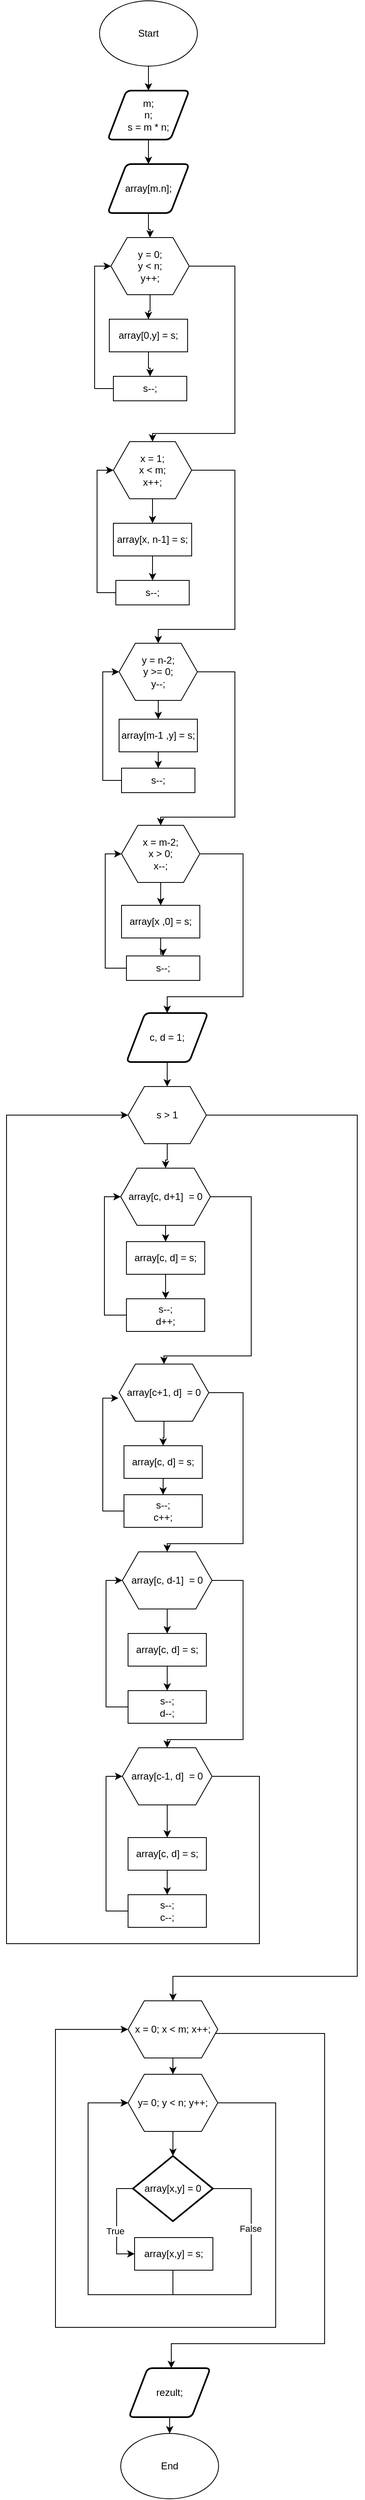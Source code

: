 <mxfile version="16.0.2" type="device"><diagram id="zBeVv56XKea4mfK4LJn8" name="Страница 1"><mxGraphModel dx="989" dy="618" grid="1" gridSize="10" guides="1" tooltips="1" connect="1" arrows="1" fold="1" page="1" pageScale="1" pageWidth="2339" pageHeight="3300" math="0" shadow="0"><root><mxCell id="0"/><mxCell id="1" parent="0"/><mxCell id="jhw0ux8r_LFjm045ebDw-12" value="" style="edgeStyle=orthogonalEdgeStyle;rounded=0;orthogonalLoop=1;jettySize=auto;html=1;" edge="1" parent="1" source="jhw0ux8r_LFjm045ebDw-1" target="jhw0ux8r_LFjm045ebDw-2"><mxGeometry relative="1" as="geometry"/></mxCell><mxCell id="jhw0ux8r_LFjm045ebDw-1" value="Start" style="ellipse;whiteSpace=wrap;html=1;" vertex="1" parent="1"><mxGeometry x="354" y="40" width="120" height="80" as="geometry"/></mxCell><mxCell id="jhw0ux8r_LFjm045ebDw-13" value="" style="edgeStyle=orthogonalEdgeStyle;rounded=0;orthogonalLoop=1;jettySize=auto;html=1;" edge="1" parent="1" source="jhw0ux8r_LFjm045ebDw-2" target="jhw0ux8r_LFjm045ebDw-4"><mxGeometry relative="1" as="geometry"/></mxCell><mxCell id="jhw0ux8r_LFjm045ebDw-2" value="m;&lt;br&gt;n;&lt;br&gt;s = m * n;" style="shape=parallelogram;html=1;strokeWidth=2;perimeter=parallelogramPerimeter;whiteSpace=wrap;rounded=1;arcSize=12;size=0.23;" vertex="1" parent="1"><mxGeometry x="364" y="150" width="100" height="60" as="geometry"/></mxCell><mxCell id="jhw0ux8r_LFjm045ebDw-14" value="" style="edgeStyle=orthogonalEdgeStyle;rounded=0;orthogonalLoop=1;jettySize=auto;html=1;" edge="1" parent="1" source="jhw0ux8r_LFjm045ebDw-4" target="jhw0ux8r_LFjm045ebDw-7"><mxGeometry relative="1" as="geometry"/></mxCell><mxCell id="jhw0ux8r_LFjm045ebDw-4" value="array[m.n];" style="shape=parallelogram;html=1;strokeWidth=2;perimeter=parallelogramPerimeter;whiteSpace=wrap;rounded=1;arcSize=12;size=0.23;" vertex="1" parent="1"><mxGeometry x="364" y="240" width="100" height="60" as="geometry"/></mxCell><mxCell id="jhw0ux8r_LFjm045ebDw-19" value="" style="edgeStyle=orthogonalEdgeStyle;rounded=0;orthogonalLoop=1;jettySize=auto;html=1;" edge="1" parent="1" source="jhw0ux8r_LFjm045ebDw-7" target="jhw0ux8r_LFjm045ebDw-10"><mxGeometry relative="1" as="geometry"/></mxCell><mxCell id="jhw0ux8r_LFjm045ebDw-23" style="edgeStyle=orthogonalEdgeStyle;rounded=0;orthogonalLoop=1;jettySize=auto;html=1;" edge="1" parent="1" source="jhw0ux8r_LFjm045ebDw-7" target="jhw0ux8r_LFjm045ebDw-22"><mxGeometry relative="1" as="geometry"><Array as="points"><mxPoint x="520" y="365"/><mxPoint x="520" y="570"/><mxPoint x="419" y="570"/></Array></mxGeometry></mxCell><mxCell id="jhw0ux8r_LFjm045ebDw-7" value="y = 0;&lt;br&gt;y &amp;lt; n;&lt;br&gt;y++;" style="shape=hexagon;perimeter=hexagonPerimeter2;whiteSpace=wrap;html=1;fixedSize=1;" vertex="1" parent="1"><mxGeometry x="368" y="330" width="96" height="70" as="geometry"/></mxCell><mxCell id="jhw0ux8r_LFjm045ebDw-20" value="" style="edgeStyle=orthogonalEdgeStyle;rounded=0;orthogonalLoop=1;jettySize=auto;html=1;" edge="1" parent="1" source="jhw0ux8r_LFjm045ebDw-10" target="jhw0ux8r_LFjm045ebDw-11"><mxGeometry relative="1" as="geometry"/></mxCell><mxCell id="jhw0ux8r_LFjm045ebDw-10" value="array[0,y] = s;" style="rounded=0;whiteSpace=wrap;html=1;" vertex="1" parent="1"><mxGeometry x="366" y="430" width="96" height="40" as="geometry"/></mxCell><mxCell id="jhw0ux8r_LFjm045ebDw-21" style="edgeStyle=orthogonalEdgeStyle;rounded=0;orthogonalLoop=1;jettySize=auto;html=1;entryX=0;entryY=0.5;entryDx=0;entryDy=0;" edge="1" parent="1" source="jhw0ux8r_LFjm045ebDw-11" target="jhw0ux8r_LFjm045ebDw-7"><mxGeometry relative="1" as="geometry"><Array as="points"><mxPoint x="348" y="515"/><mxPoint x="348" y="365"/></Array></mxGeometry></mxCell><mxCell id="jhw0ux8r_LFjm045ebDw-11" value="s--;" style="rounded=0;whiteSpace=wrap;html=1;" vertex="1" parent="1"><mxGeometry x="371" y="500" width="90" height="30" as="geometry"/></mxCell><mxCell id="jhw0ux8r_LFjm045ebDw-28" value="" style="edgeStyle=orthogonalEdgeStyle;rounded=0;orthogonalLoop=1;jettySize=auto;html=1;" edge="1" parent="1" source="jhw0ux8r_LFjm045ebDw-22" target="jhw0ux8r_LFjm045ebDw-24"><mxGeometry relative="1" as="geometry"/></mxCell><mxCell id="jhw0ux8r_LFjm045ebDw-32" style="edgeStyle=orthogonalEdgeStyle;rounded=0;orthogonalLoop=1;jettySize=auto;html=1;" edge="1" parent="1" source="jhw0ux8r_LFjm045ebDw-22" target="jhw0ux8r_LFjm045ebDw-31"><mxGeometry relative="1" as="geometry"><Array as="points"><mxPoint x="520" y="615"/><mxPoint x="520" y="810"/><mxPoint x="426" y="810"/></Array></mxGeometry></mxCell><mxCell id="jhw0ux8r_LFjm045ebDw-22" value="x = 1;&lt;br&gt;x &amp;lt; m;&lt;br&gt;x++;" style="shape=hexagon;perimeter=hexagonPerimeter2;whiteSpace=wrap;html=1;fixedSize=1;" vertex="1" parent="1"><mxGeometry x="371" y="580" width="96" height="70" as="geometry"/></mxCell><mxCell id="jhw0ux8r_LFjm045ebDw-29" value="" style="edgeStyle=orthogonalEdgeStyle;rounded=0;orthogonalLoop=1;jettySize=auto;html=1;" edge="1" parent="1" source="jhw0ux8r_LFjm045ebDw-24" target="jhw0ux8r_LFjm045ebDw-25"><mxGeometry relative="1" as="geometry"/></mxCell><mxCell id="jhw0ux8r_LFjm045ebDw-24" value="array[x, n-1] = s;" style="rounded=0;whiteSpace=wrap;html=1;" vertex="1" parent="1"><mxGeometry x="371" y="680" width="96" height="40" as="geometry"/></mxCell><mxCell id="jhw0ux8r_LFjm045ebDw-30" style="edgeStyle=orthogonalEdgeStyle;rounded=0;orthogonalLoop=1;jettySize=auto;html=1;entryX=0;entryY=0.5;entryDx=0;entryDy=0;" edge="1" parent="1" source="jhw0ux8r_LFjm045ebDw-25" target="jhw0ux8r_LFjm045ebDw-22"><mxGeometry relative="1" as="geometry"><Array as="points"><mxPoint x="351" y="765"/><mxPoint x="351" y="615"/></Array></mxGeometry></mxCell><mxCell id="jhw0ux8r_LFjm045ebDw-25" value="s--;" style="rounded=0;whiteSpace=wrap;html=1;" vertex="1" parent="1"><mxGeometry x="374" y="750" width="90" height="30" as="geometry"/></mxCell><mxCell id="jhw0ux8r_LFjm045ebDw-37" value="" style="edgeStyle=orthogonalEdgeStyle;rounded=0;orthogonalLoop=1;jettySize=auto;html=1;" edge="1" parent="1" source="jhw0ux8r_LFjm045ebDw-31" target="jhw0ux8r_LFjm045ebDw-33"><mxGeometry relative="1" as="geometry"/></mxCell><mxCell id="jhw0ux8r_LFjm045ebDw-41" style="edgeStyle=orthogonalEdgeStyle;rounded=0;orthogonalLoop=1;jettySize=auto;html=1;entryX=0.5;entryY=0;entryDx=0;entryDy=0;" edge="1" parent="1" source="jhw0ux8r_LFjm045ebDw-31" target="jhw0ux8r_LFjm045ebDw-40"><mxGeometry relative="1" as="geometry"><Array as="points"><mxPoint x="520" y="862"/><mxPoint x="520" y="1040"/></Array></mxGeometry></mxCell><mxCell id="jhw0ux8r_LFjm045ebDw-31" value="y = n-2;&lt;br&gt;y &amp;gt;= 0;&lt;br&gt;y--;" style="shape=hexagon;perimeter=hexagonPerimeter2;whiteSpace=wrap;html=1;fixedSize=1;" vertex="1" parent="1"><mxGeometry x="378" y="827" width="96" height="70" as="geometry"/></mxCell><mxCell id="jhw0ux8r_LFjm045ebDw-38" value="" style="edgeStyle=orthogonalEdgeStyle;rounded=0;orthogonalLoop=1;jettySize=auto;html=1;" edge="1" parent="1" source="jhw0ux8r_LFjm045ebDw-33" target="jhw0ux8r_LFjm045ebDw-34"><mxGeometry relative="1" as="geometry"/></mxCell><mxCell id="jhw0ux8r_LFjm045ebDw-33" value="array[m-1 ,y] = s;" style="rounded=0;whiteSpace=wrap;html=1;" vertex="1" parent="1"><mxGeometry x="378" y="920" width="96" height="40" as="geometry"/></mxCell><mxCell id="jhw0ux8r_LFjm045ebDw-39" style="edgeStyle=orthogonalEdgeStyle;rounded=0;orthogonalLoop=1;jettySize=auto;html=1;entryX=0;entryY=0.5;entryDx=0;entryDy=0;" edge="1" parent="1" source="jhw0ux8r_LFjm045ebDw-34" target="jhw0ux8r_LFjm045ebDw-31"><mxGeometry relative="1" as="geometry"><Array as="points"><mxPoint x="358" y="995"/><mxPoint x="358" y="862"/></Array></mxGeometry></mxCell><mxCell id="jhw0ux8r_LFjm045ebDw-34" value="s--;" style="rounded=0;whiteSpace=wrap;html=1;" vertex="1" parent="1"><mxGeometry x="381" y="980" width="90" height="30" as="geometry"/></mxCell><mxCell id="jhw0ux8r_LFjm045ebDw-44" value="" style="edgeStyle=orthogonalEdgeStyle;rounded=0;orthogonalLoop=1;jettySize=auto;html=1;" edge="1" parent="1" source="jhw0ux8r_LFjm045ebDw-40" target="jhw0ux8r_LFjm045ebDw-42"><mxGeometry relative="1" as="geometry"/></mxCell><mxCell id="jhw0ux8r_LFjm045ebDw-47" style="edgeStyle=orthogonalEdgeStyle;rounded=0;orthogonalLoop=1;jettySize=auto;html=1;" edge="1" parent="1" source="jhw0ux8r_LFjm045ebDw-40" target="jhw0ux8r_LFjm045ebDw-48"><mxGeometry relative="1" as="geometry"><mxPoint x="549.2" y="1230.4" as="targetPoint"/><Array as="points"><mxPoint x="530" y="1085"/><mxPoint x="530" y="1260"/><mxPoint x="437" y="1260"/></Array></mxGeometry></mxCell><mxCell id="jhw0ux8r_LFjm045ebDw-40" value="x = m-2;&lt;br&gt;x &amp;gt; 0;&lt;br&gt;x--;" style="shape=hexagon;perimeter=hexagonPerimeter2;whiteSpace=wrap;html=1;fixedSize=1;" vertex="1" parent="1"><mxGeometry x="381" y="1050" width="96" height="70" as="geometry"/></mxCell><mxCell id="jhw0ux8r_LFjm045ebDw-45" value="" style="edgeStyle=orthogonalEdgeStyle;rounded=0;orthogonalLoop=1;jettySize=auto;html=1;" edge="1" parent="1" source="jhw0ux8r_LFjm045ebDw-42" target="jhw0ux8r_LFjm045ebDw-43"><mxGeometry relative="1" as="geometry"/></mxCell><mxCell id="jhw0ux8r_LFjm045ebDw-42" value="array[x ,0] = s;" style="rounded=0;whiteSpace=wrap;html=1;" vertex="1" parent="1"><mxGeometry x="381" y="1148" width="96" height="40" as="geometry"/></mxCell><mxCell id="jhw0ux8r_LFjm045ebDw-46" style="edgeStyle=orthogonalEdgeStyle;rounded=0;orthogonalLoop=1;jettySize=auto;html=1;entryX=0;entryY=0.5;entryDx=0;entryDy=0;" edge="1" parent="1" source="jhw0ux8r_LFjm045ebDw-43" target="jhw0ux8r_LFjm045ebDw-40"><mxGeometry relative="1" as="geometry"><Array as="points"><mxPoint x="361" y="1225"/><mxPoint x="361" y="1085"/></Array></mxGeometry></mxCell><mxCell id="jhw0ux8r_LFjm045ebDw-43" value="s--;" style="rounded=0;whiteSpace=wrap;html=1;" vertex="1" parent="1"><mxGeometry x="387" y="1210" width="90" height="30" as="geometry"/></mxCell><mxCell id="jhw0ux8r_LFjm045ebDw-51" style="edgeStyle=orthogonalEdgeStyle;rounded=0;orthogonalLoop=1;jettySize=auto;html=1;" edge="1" parent="1" source="jhw0ux8r_LFjm045ebDw-48" target="jhw0ux8r_LFjm045ebDw-50"><mxGeometry relative="1" as="geometry"/></mxCell><mxCell id="jhw0ux8r_LFjm045ebDw-48" value="c, d = 1;" style="shape=parallelogram;html=1;strokeWidth=2;perimeter=parallelogramPerimeter;whiteSpace=wrap;rounded=1;arcSize=12;size=0.23;" vertex="1" parent="1"><mxGeometry x="387" y="1280" width="100" height="60" as="geometry"/></mxCell><mxCell id="jhw0ux8r_LFjm045ebDw-52" style="edgeStyle=orthogonalEdgeStyle;rounded=0;orthogonalLoop=1;jettySize=auto;html=1;" edge="1" parent="1" source="jhw0ux8r_LFjm045ebDw-50" target="jhw0ux8r_LFjm045ebDw-93"><mxGeometry relative="1" as="geometry"><mxPoint x="730" y="1405" as="targetPoint"/><Array as="points"><mxPoint x="670" y="1405"/><mxPoint x="670" y="2460"/><mxPoint x="444" y="2460"/></Array></mxGeometry></mxCell><mxCell id="jhw0ux8r_LFjm045ebDw-62" value="" style="edgeStyle=orthogonalEdgeStyle;rounded=0;orthogonalLoop=1;jettySize=auto;html=1;" edge="1" parent="1" source="jhw0ux8r_LFjm045ebDw-50" target="jhw0ux8r_LFjm045ebDw-53"><mxGeometry relative="1" as="geometry"/></mxCell><mxCell id="jhw0ux8r_LFjm045ebDw-50" value="s &amp;gt; 1" style="shape=hexagon;perimeter=hexagonPerimeter2;whiteSpace=wrap;html=1;fixedSize=1;" vertex="1" parent="1"><mxGeometry x="389" y="1370" width="96" height="70" as="geometry"/></mxCell><mxCell id="jhw0ux8r_LFjm045ebDw-60" value="" style="edgeStyle=orthogonalEdgeStyle;rounded=0;orthogonalLoop=1;jettySize=auto;html=1;" edge="1" parent="1" source="jhw0ux8r_LFjm045ebDw-53" target="jhw0ux8r_LFjm045ebDw-56"><mxGeometry relative="1" as="geometry"/></mxCell><mxCell id="jhw0ux8r_LFjm045ebDw-67" style="edgeStyle=orthogonalEdgeStyle;rounded=0;orthogonalLoop=1;jettySize=auto;html=1;entryX=0.5;entryY=0;entryDx=0;entryDy=0;" edge="1" parent="1" source="jhw0ux8r_LFjm045ebDw-53" target="jhw0ux8r_LFjm045ebDw-66"><mxGeometry relative="1" as="geometry"><Array as="points"><mxPoint x="540" y="1505"/><mxPoint x="540" y="1700"/></Array></mxGeometry></mxCell><mxCell id="jhw0ux8r_LFjm045ebDw-53" value="array[c, d+1]&amp;nbsp; = 0" style="shape=hexagon;perimeter=hexagonPerimeter2;whiteSpace=wrap;html=1;fixedSize=1;" vertex="1" parent="1"><mxGeometry x="380" y="1470" width="110" height="70" as="geometry"/></mxCell><mxCell id="jhw0ux8r_LFjm045ebDw-61" value="" style="edgeStyle=orthogonalEdgeStyle;rounded=0;orthogonalLoop=1;jettySize=auto;html=1;" edge="1" parent="1" source="jhw0ux8r_LFjm045ebDw-56" target="jhw0ux8r_LFjm045ebDw-57"><mxGeometry relative="1" as="geometry"/></mxCell><mxCell id="jhw0ux8r_LFjm045ebDw-56" value="array[c, d] = s;" style="rounded=0;whiteSpace=wrap;html=1;" vertex="1" parent="1"><mxGeometry x="387" y="1560" width="96" height="40" as="geometry"/></mxCell><mxCell id="jhw0ux8r_LFjm045ebDw-63" style="edgeStyle=orthogonalEdgeStyle;rounded=0;orthogonalLoop=1;jettySize=auto;html=1;entryX=0;entryY=0.5;entryDx=0;entryDy=0;" edge="1" parent="1" source="jhw0ux8r_LFjm045ebDw-57" target="jhw0ux8r_LFjm045ebDw-53"><mxGeometry relative="1" as="geometry"><Array as="points"><mxPoint x="360" y="1650"/><mxPoint x="360" y="1505"/></Array></mxGeometry></mxCell><mxCell id="jhw0ux8r_LFjm045ebDw-57" value="s--;&lt;br&gt;d++;" style="rounded=0;whiteSpace=wrap;html=1;" vertex="1" parent="1"><mxGeometry x="387" y="1630" width="96" height="40" as="geometry"/></mxCell><mxCell id="jhw0ux8r_LFjm045ebDw-71" value="" style="edgeStyle=orthogonalEdgeStyle;rounded=0;orthogonalLoop=1;jettySize=auto;html=1;" edge="1" parent="1" source="jhw0ux8r_LFjm045ebDw-66" target="jhw0ux8r_LFjm045ebDw-68"><mxGeometry relative="1" as="geometry"/></mxCell><mxCell id="jhw0ux8r_LFjm045ebDw-75" style="edgeStyle=orthogonalEdgeStyle;rounded=0;orthogonalLoop=1;jettySize=auto;html=1;" edge="1" parent="1" source="jhw0ux8r_LFjm045ebDw-66" target="jhw0ux8r_LFjm045ebDw-74"><mxGeometry relative="1" as="geometry"><Array as="points"><mxPoint x="530" y="1745"/><mxPoint x="530" y="1930"/><mxPoint x="437" y="1930"/></Array></mxGeometry></mxCell><mxCell id="jhw0ux8r_LFjm045ebDw-66" value="array[c+1, d]&amp;nbsp; = 0" style="shape=hexagon;perimeter=hexagonPerimeter2;whiteSpace=wrap;html=1;fixedSize=1;" vertex="1" parent="1"><mxGeometry x="378" y="1710" width="110" height="70" as="geometry"/></mxCell><mxCell id="jhw0ux8r_LFjm045ebDw-72" value="" style="edgeStyle=orthogonalEdgeStyle;rounded=0;orthogonalLoop=1;jettySize=auto;html=1;" edge="1" parent="1" source="jhw0ux8r_LFjm045ebDw-68" target="jhw0ux8r_LFjm045ebDw-69"><mxGeometry relative="1" as="geometry"/></mxCell><mxCell id="jhw0ux8r_LFjm045ebDw-68" value="array[c, d] = s;" style="rounded=0;whiteSpace=wrap;html=1;" vertex="1" parent="1"><mxGeometry x="384" y="1810" width="96" height="40" as="geometry"/></mxCell><mxCell id="jhw0ux8r_LFjm045ebDw-73" style="edgeStyle=orthogonalEdgeStyle;rounded=0;orthogonalLoop=1;jettySize=auto;html=1;entryX=-0.008;entryY=0.596;entryDx=0;entryDy=0;entryPerimeter=0;" edge="1" parent="1" source="jhw0ux8r_LFjm045ebDw-69" target="jhw0ux8r_LFjm045ebDw-66"><mxGeometry relative="1" as="geometry"><Array as="points"><mxPoint x="358" y="1890"/><mxPoint x="358" y="1752"/></Array></mxGeometry></mxCell><mxCell id="jhw0ux8r_LFjm045ebDw-69" value="s--;&lt;br&gt;c++;" style="rounded=0;whiteSpace=wrap;html=1;" vertex="1" parent="1"><mxGeometry x="384" y="1870" width="96" height="40" as="geometry"/></mxCell><mxCell id="jhw0ux8r_LFjm045ebDw-79" value="" style="edgeStyle=orthogonalEdgeStyle;rounded=0;orthogonalLoop=1;jettySize=auto;html=1;" edge="1" parent="1" source="jhw0ux8r_LFjm045ebDw-74" target="jhw0ux8r_LFjm045ebDw-76"><mxGeometry relative="1" as="geometry"/></mxCell><mxCell id="jhw0ux8r_LFjm045ebDw-84" style="edgeStyle=orthogonalEdgeStyle;rounded=0;orthogonalLoop=1;jettySize=auto;html=1;" edge="1" parent="1" source="jhw0ux8r_LFjm045ebDw-74" target="jhw0ux8r_LFjm045ebDw-82"><mxGeometry relative="1" as="geometry"><Array as="points"><mxPoint x="530" y="1975"/><mxPoint x="530" y="2170"/><mxPoint x="437" y="2170"/></Array></mxGeometry></mxCell><mxCell id="jhw0ux8r_LFjm045ebDw-74" value="array[c, d-1]&amp;nbsp; = 0" style="shape=hexagon;perimeter=hexagonPerimeter2;whiteSpace=wrap;html=1;fixedSize=1;" vertex="1" parent="1"><mxGeometry x="382" y="1940" width="110" height="70" as="geometry"/></mxCell><mxCell id="jhw0ux8r_LFjm045ebDw-80" value="" style="edgeStyle=orthogonalEdgeStyle;rounded=0;orthogonalLoop=1;jettySize=auto;html=1;" edge="1" parent="1" source="jhw0ux8r_LFjm045ebDw-76" target="jhw0ux8r_LFjm045ebDw-77"><mxGeometry relative="1" as="geometry"/></mxCell><mxCell id="jhw0ux8r_LFjm045ebDw-76" value="array[c, d] = s;" style="rounded=0;whiteSpace=wrap;html=1;" vertex="1" parent="1"><mxGeometry x="389" y="2040" width="96" height="40" as="geometry"/></mxCell><mxCell id="jhw0ux8r_LFjm045ebDw-81" style="edgeStyle=orthogonalEdgeStyle;rounded=0;orthogonalLoop=1;jettySize=auto;html=1;entryX=0;entryY=0.5;entryDx=0;entryDy=0;" edge="1" parent="1" source="jhw0ux8r_LFjm045ebDw-77" target="jhw0ux8r_LFjm045ebDw-74"><mxGeometry relative="1" as="geometry"><Array as="points"><mxPoint x="362" y="2130"/><mxPoint x="362" y="1975"/></Array></mxGeometry></mxCell><mxCell id="jhw0ux8r_LFjm045ebDw-77" value="s--;&lt;br&gt;d--;" style="rounded=0;whiteSpace=wrap;html=1;" vertex="1" parent="1"><mxGeometry x="389" y="2110" width="96" height="40" as="geometry"/></mxCell><mxCell id="jhw0ux8r_LFjm045ebDw-88" value="" style="edgeStyle=orthogonalEdgeStyle;rounded=0;orthogonalLoop=1;jettySize=auto;html=1;" edge="1" parent="1" source="jhw0ux8r_LFjm045ebDw-82" target="jhw0ux8r_LFjm045ebDw-85"><mxGeometry relative="1" as="geometry"/></mxCell><mxCell id="jhw0ux8r_LFjm045ebDw-92" style="edgeStyle=orthogonalEdgeStyle;rounded=0;orthogonalLoop=1;jettySize=auto;html=1;entryX=0;entryY=0.5;entryDx=0;entryDy=0;" edge="1" parent="1" source="jhw0ux8r_LFjm045ebDw-82" target="jhw0ux8r_LFjm045ebDw-50"><mxGeometry relative="1" as="geometry"><mxPoint x="240" y="1430" as="targetPoint"/><Array as="points"><mxPoint x="550" y="2215"/><mxPoint x="550" y="2420"/><mxPoint x="240" y="2420"/><mxPoint x="240" y="1405"/></Array></mxGeometry></mxCell><mxCell id="jhw0ux8r_LFjm045ebDw-82" value="array[c-1, d]&amp;nbsp; = 0" style="shape=hexagon;perimeter=hexagonPerimeter2;whiteSpace=wrap;html=1;fixedSize=1;" vertex="1" parent="1"><mxGeometry x="382" y="2180" width="110" height="70" as="geometry"/></mxCell><mxCell id="jhw0ux8r_LFjm045ebDw-89" value="" style="edgeStyle=orthogonalEdgeStyle;rounded=0;orthogonalLoop=1;jettySize=auto;html=1;" edge="1" parent="1" source="jhw0ux8r_LFjm045ebDw-85" target="jhw0ux8r_LFjm045ebDw-86"><mxGeometry relative="1" as="geometry"/></mxCell><mxCell id="jhw0ux8r_LFjm045ebDw-85" value="array[c, d] = s;" style="rounded=0;whiteSpace=wrap;html=1;" vertex="1" parent="1"><mxGeometry x="389" y="2290" width="96" height="40" as="geometry"/></mxCell><mxCell id="jhw0ux8r_LFjm045ebDw-90" style="edgeStyle=orthogonalEdgeStyle;rounded=0;orthogonalLoop=1;jettySize=auto;html=1;entryX=0;entryY=0.5;entryDx=0;entryDy=0;" edge="1" parent="1" source="jhw0ux8r_LFjm045ebDw-86" target="jhw0ux8r_LFjm045ebDw-82"><mxGeometry relative="1" as="geometry"><Array as="points"><mxPoint x="362" y="2380"/><mxPoint x="362" y="2215"/></Array></mxGeometry></mxCell><mxCell id="jhw0ux8r_LFjm045ebDw-86" value="s--;&lt;br&gt;c--;" style="rounded=0;whiteSpace=wrap;html=1;" vertex="1" parent="1"><mxGeometry x="389" y="2360" width="96" height="40" as="geometry"/></mxCell><mxCell id="jhw0ux8r_LFjm045ebDw-95" value="" style="edgeStyle=orthogonalEdgeStyle;rounded=0;orthogonalLoop=1;jettySize=auto;html=1;" edge="1" parent="1" source="jhw0ux8r_LFjm045ebDw-93" target="jhw0ux8r_LFjm045ebDw-94"><mxGeometry relative="1" as="geometry"/></mxCell><mxCell id="jhw0ux8r_LFjm045ebDw-110" style="edgeStyle=orthogonalEdgeStyle;rounded=0;orthogonalLoop=1;jettySize=auto;html=1;" edge="1" parent="1" source="jhw0ux8r_LFjm045ebDw-93"><mxGeometry relative="1" as="geometry"><mxPoint x="442.048" y="2940" as="targetPoint"/><Array as="points"><mxPoint x="630" y="2530"/><mxPoint x="630" y="2910"/><mxPoint x="442" y="2910"/></Array></mxGeometry></mxCell><mxCell id="jhw0ux8r_LFjm045ebDw-93" value="x = 0; x &amp;lt; m; x++;" style="shape=hexagon;perimeter=hexagonPerimeter2;whiteSpace=wrap;html=1;fixedSize=1;" vertex="1" parent="1"><mxGeometry x="389" y="2490" width="110" height="70" as="geometry"/></mxCell><mxCell id="jhw0ux8r_LFjm045ebDw-97" style="edgeStyle=orthogonalEdgeStyle;rounded=0;orthogonalLoop=1;jettySize=auto;html=1;" edge="1" parent="1" source="jhw0ux8r_LFjm045ebDw-94" target="jhw0ux8r_LFjm045ebDw-96"><mxGeometry relative="1" as="geometry"/></mxCell><mxCell id="jhw0ux8r_LFjm045ebDw-107" style="edgeStyle=orthogonalEdgeStyle;rounded=0;orthogonalLoop=1;jettySize=auto;html=1;entryX=0;entryY=0.5;entryDx=0;entryDy=0;" edge="1" parent="1" source="jhw0ux8r_LFjm045ebDw-94" target="jhw0ux8r_LFjm045ebDw-93"><mxGeometry relative="1" as="geometry"><Array as="points"><mxPoint x="570" y="2615"/><mxPoint x="570" y="2890"/><mxPoint x="300" y="2890"/><mxPoint x="300" y="2525"/></Array></mxGeometry></mxCell><mxCell id="jhw0ux8r_LFjm045ebDw-94" value="y= 0; y &amp;lt; n; y++;" style="shape=hexagon;perimeter=hexagonPerimeter2;whiteSpace=wrap;html=1;fixedSize=1;" vertex="1" parent="1"><mxGeometry x="389" y="2580" width="110" height="70" as="geometry"/></mxCell><mxCell id="jhw0ux8r_LFjm045ebDw-98" style="edgeStyle=orthogonalEdgeStyle;rounded=0;orthogonalLoop=1;jettySize=auto;html=1;entryX=0;entryY=0.5;entryDx=0;entryDy=0;" edge="1" parent="1" source="jhw0ux8r_LFjm045ebDw-96" target="jhw0ux8r_LFjm045ebDw-101"><mxGeometry relative="1" as="geometry"><mxPoint x="390" y="2780" as="targetPoint"/><Array as="points"><mxPoint x="375" y="2720"/><mxPoint x="375" y="2800"/></Array></mxGeometry></mxCell><mxCell id="jhw0ux8r_LFjm045ebDw-102" value="True" style="edgeLabel;html=1;align=center;verticalAlign=middle;resizable=0;points=[];" vertex="1" connectable="0" parent="jhw0ux8r_LFjm045ebDw-98"><mxGeometry x="0.17" y="-2" relative="1" as="geometry"><mxPoint as="offset"/></mxGeometry></mxCell><mxCell id="jhw0ux8r_LFjm045ebDw-104" style="edgeStyle=orthogonalEdgeStyle;rounded=0;orthogonalLoop=1;jettySize=auto;html=1;entryX=0;entryY=0.5;entryDx=0;entryDy=0;" edge="1" parent="1" source="jhw0ux8r_LFjm045ebDw-96" target="jhw0ux8r_LFjm045ebDw-94"><mxGeometry relative="1" as="geometry"><mxPoint x="520" y="2840" as="targetPoint"/><Array as="points"><mxPoint x="540" y="2720"/><mxPoint x="540" y="2850"/><mxPoint x="340" y="2850"/><mxPoint x="340" y="2615"/></Array></mxGeometry></mxCell><mxCell id="jhw0ux8r_LFjm045ebDw-105" value="False" style="edgeLabel;html=1;align=center;verticalAlign=middle;resizable=0;points=[];" vertex="1" connectable="0" parent="jhw0ux8r_LFjm045ebDw-104"><mxGeometry x="-0.709" y="-1" relative="1" as="geometry"><mxPoint as="offset"/></mxGeometry></mxCell><mxCell id="jhw0ux8r_LFjm045ebDw-96" value="array[x,y] = 0" style="strokeWidth=2;html=1;shape=mxgraph.flowchart.decision;whiteSpace=wrap;" vertex="1" parent="1"><mxGeometry x="395" y="2680" width="98" height="80" as="geometry"/></mxCell><mxCell id="jhw0ux8r_LFjm045ebDw-103" style="edgeStyle=orthogonalEdgeStyle;rounded=0;orthogonalLoop=1;jettySize=auto;html=1;entryX=0;entryY=0.5;entryDx=0;entryDy=0;" edge="1" parent="1" source="jhw0ux8r_LFjm045ebDw-101" target="jhw0ux8r_LFjm045ebDw-94"><mxGeometry relative="1" as="geometry"><mxPoint x="340" y="2680" as="targetPoint"/><Array as="points"><mxPoint x="444" y="2850"/><mxPoint x="340" y="2850"/><mxPoint x="340" y="2615"/></Array></mxGeometry></mxCell><mxCell id="jhw0ux8r_LFjm045ebDw-101" value="array[x,y] = s;" style="rounded=0;whiteSpace=wrap;html=1;" vertex="1" parent="1"><mxGeometry x="397" y="2780" width="96" height="40" as="geometry"/></mxCell><mxCell id="jhw0ux8r_LFjm045ebDw-106" style="edgeStyle=orthogonalEdgeStyle;rounded=0;orthogonalLoop=1;jettySize=auto;html=1;exitX=0.5;exitY=1;exitDx=0;exitDy=0;" edge="1" parent="1" source="jhw0ux8r_LFjm045ebDw-101" target="jhw0ux8r_LFjm045ebDw-101"><mxGeometry relative="1" as="geometry"/></mxCell><mxCell id="jhw0ux8r_LFjm045ebDw-116" value="" style="edgeStyle=orthogonalEdgeStyle;rounded=0;orthogonalLoop=1;jettySize=auto;html=1;" edge="1" parent="1" source="jhw0ux8r_LFjm045ebDw-114" target="jhw0ux8r_LFjm045ebDw-115"><mxGeometry relative="1" as="geometry"/></mxCell><mxCell id="jhw0ux8r_LFjm045ebDw-114" value="rezult;" style="shape=parallelogram;html=1;strokeWidth=2;perimeter=parallelogramPerimeter;whiteSpace=wrap;rounded=1;arcSize=12;size=0.23;" vertex="1" parent="1"><mxGeometry x="390" y="2940" width="100" height="60" as="geometry"/></mxCell><mxCell id="jhw0ux8r_LFjm045ebDw-115" value="End" style="ellipse;whiteSpace=wrap;html=1;" vertex="1" parent="1"><mxGeometry x="380" y="3020" width="120" height="80" as="geometry"/></mxCell></root></mxGraphModel></diagram></mxfile>
